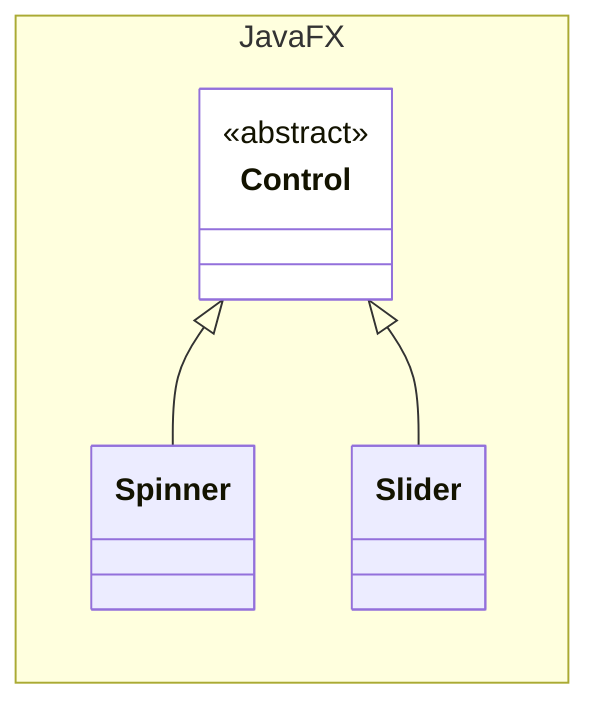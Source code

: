 classDiagram

    direction LR

    namespace JavaFX {

        class Control {
            <<abstract>>
        }

        class Spinner {

        }

        class Slider {

        }

    }

    Control <|-- Spinner
    Control <|-- Slider

    style Control fill:white